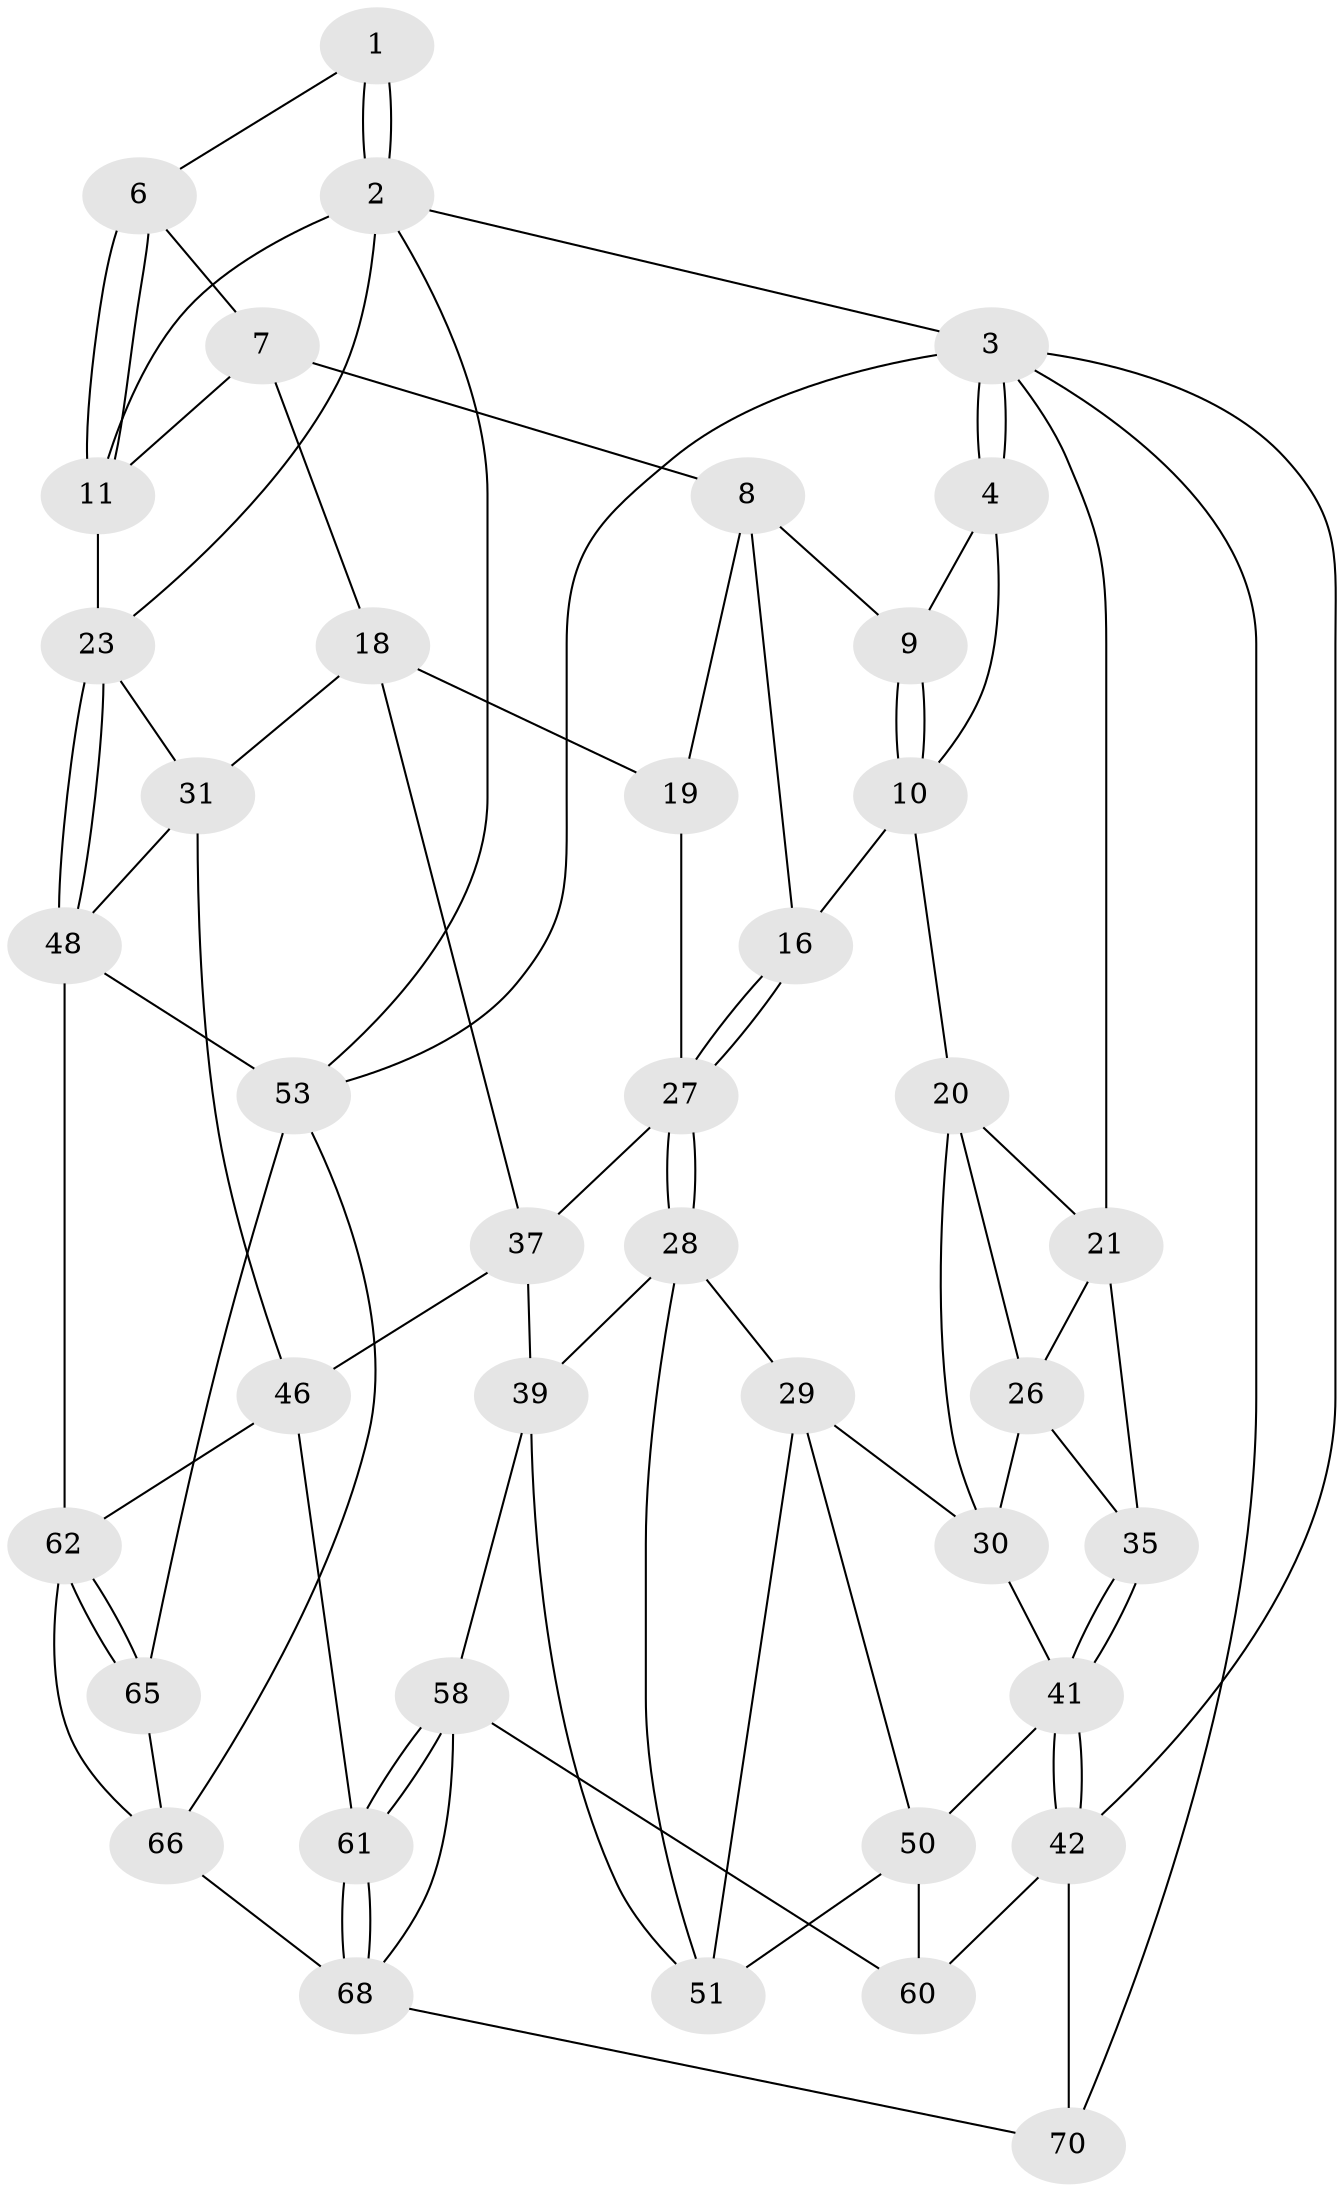 // original degree distribution, {3: 0.02857142857142857, 6: 0.18571428571428572, 5: 0.5714285714285714, 4: 0.21428571428571427}
// Generated by graph-tools (version 1.1) at 2025/42/03/06/25 10:42:29]
// undirected, 40 vertices, 88 edges
graph export_dot {
graph [start="1"]
  node [color=gray90,style=filled];
  1 [pos="+0.77946053392532+0"];
  2 [pos="+1+0",super="+12"];
  3 [pos="+0+0",super="+43"];
  4 [pos="+0.2848536166469607+0",super="+5"];
  6 [pos="+0.8157949800347841+0"];
  7 [pos="+0.7733581210642662+0.09993558626860238",super="+14"];
  8 [pos="+0.6138834837242599+0.11821907864435399",super="+15"];
  9 [pos="+0.5886755590736988+0.06515002683983714"];
  10 [pos="+0.4084231713916162+0.09570779510807292",super="+17"];
  11 [pos="+0.9654233922013248+0.141572999105385",super="+13"];
  16 [pos="+0.3974404079500591+0.23248246381441204"];
  18 [pos="+0.7761821152861089+0.26424531185095823",super="+32"];
  19 [pos="+0.6583136888347031+0.2546264300975073"];
  20 [pos="+0.30574965527157416+0.21155270985370658",super="+25"];
  21 [pos="+0+0.014972355660428005",super="+22"];
  23 [pos="+1+0.31626691151482017",super="+24"];
  26 [pos="+0.10966736494855167+0.29075164554707195",super="+34"];
  27 [pos="+0.4157707698732227+0.28747156451379935",super="+33"];
  28 [pos="+0.38298454104888346+0.4361505592494904",super="+40"];
  29 [pos="+0.25942505926041326+0.45370857027453176",super="+49"];
  30 [pos="+0.23760007670991543+0.44486262027444023",super="+36"];
  31 [pos="+0.8731575209155896+0.43814125004578486",super="+45"];
  35 [pos="+0+0.16694518146522386"];
  37 [pos="+0.6106796627693807+0.5167312036527375",super="+38"];
  39 [pos="+0.5389936911844956+0.5811157598558396",super="+57"];
  41 [pos="+0+0.602357941260689",super="+44"];
  42 [pos="+0+0.8578361306080488",super="+64"];
  46 [pos="+0.722927251558975+0.695651632960168",super="+47"];
  48 [pos="+1+0.5520732746889123",super="+55"];
  50 [pos="+0.07865706975758407+0.6829563518261381",super="+56"];
  51 [pos="+0.3899897076310283+0.6166821041100014",super="+52"];
  53 [pos="+1+1",super="+54"];
  58 [pos="+0.32370884170837794+0.8359722149696384",super="+59"];
  60 [pos="+0.1880539039486492+0.7986006034092001"];
  61 [pos="+0.4769580167618003+0.9182524609333012"];
  62 [pos="+0.8871635895017714+0.7063206672587087",super="+63"];
  65 [pos="+1+0.9133537975284584"];
  66 [pos="+0.7333849345709204+0.7082524640598497",super="+67"];
  68 [pos="+0.5127968218431987+1",super="+69"];
  70 [pos="+0+1"];
  1 -- 2;
  1 -- 2;
  1 -- 6;
  2 -- 3;
  2 -- 53;
  2 -- 11;
  2 -- 23;
  3 -- 4;
  3 -- 4;
  3 -- 42;
  3 -- 53;
  3 -- 70;
  3 -- 21;
  4 -- 10;
  4 -- 9;
  6 -- 7;
  6 -- 11;
  6 -- 11;
  7 -- 8;
  7 -- 18;
  7 -- 11;
  8 -- 9;
  8 -- 16;
  8 -- 19;
  9 -- 10;
  9 -- 10;
  10 -- 16;
  10 -- 20;
  11 -- 23;
  16 -- 27;
  16 -- 27;
  18 -- 19;
  18 -- 37;
  18 -- 31;
  19 -- 27;
  20 -- 21;
  20 -- 26;
  20 -- 30;
  21 -- 26;
  21 -- 35;
  23 -- 48;
  23 -- 48;
  23 -- 31;
  26 -- 35;
  26 -- 30;
  27 -- 28;
  27 -- 28;
  27 -- 37;
  28 -- 29;
  28 -- 51;
  28 -- 39;
  29 -- 30;
  29 -- 50;
  29 -- 51;
  30 -- 41;
  31 -- 48;
  31 -- 46;
  35 -- 41;
  35 -- 41;
  37 -- 39;
  37 -- 46;
  39 -- 58;
  39 -- 51;
  41 -- 42;
  41 -- 42;
  41 -- 50;
  42 -- 60;
  42 -- 70;
  46 -- 61;
  46 -- 62;
  48 -- 62;
  48 -- 53;
  50 -- 60;
  50 -- 51;
  53 -- 65;
  53 -- 66;
  58 -- 61;
  58 -- 61;
  58 -- 60;
  58 -- 68;
  61 -- 68;
  61 -- 68;
  62 -- 65;
  62 -- 65;
  62 -- 66;
  65 -- 66;
  66 -- 68;
  68 -- 70;
}
